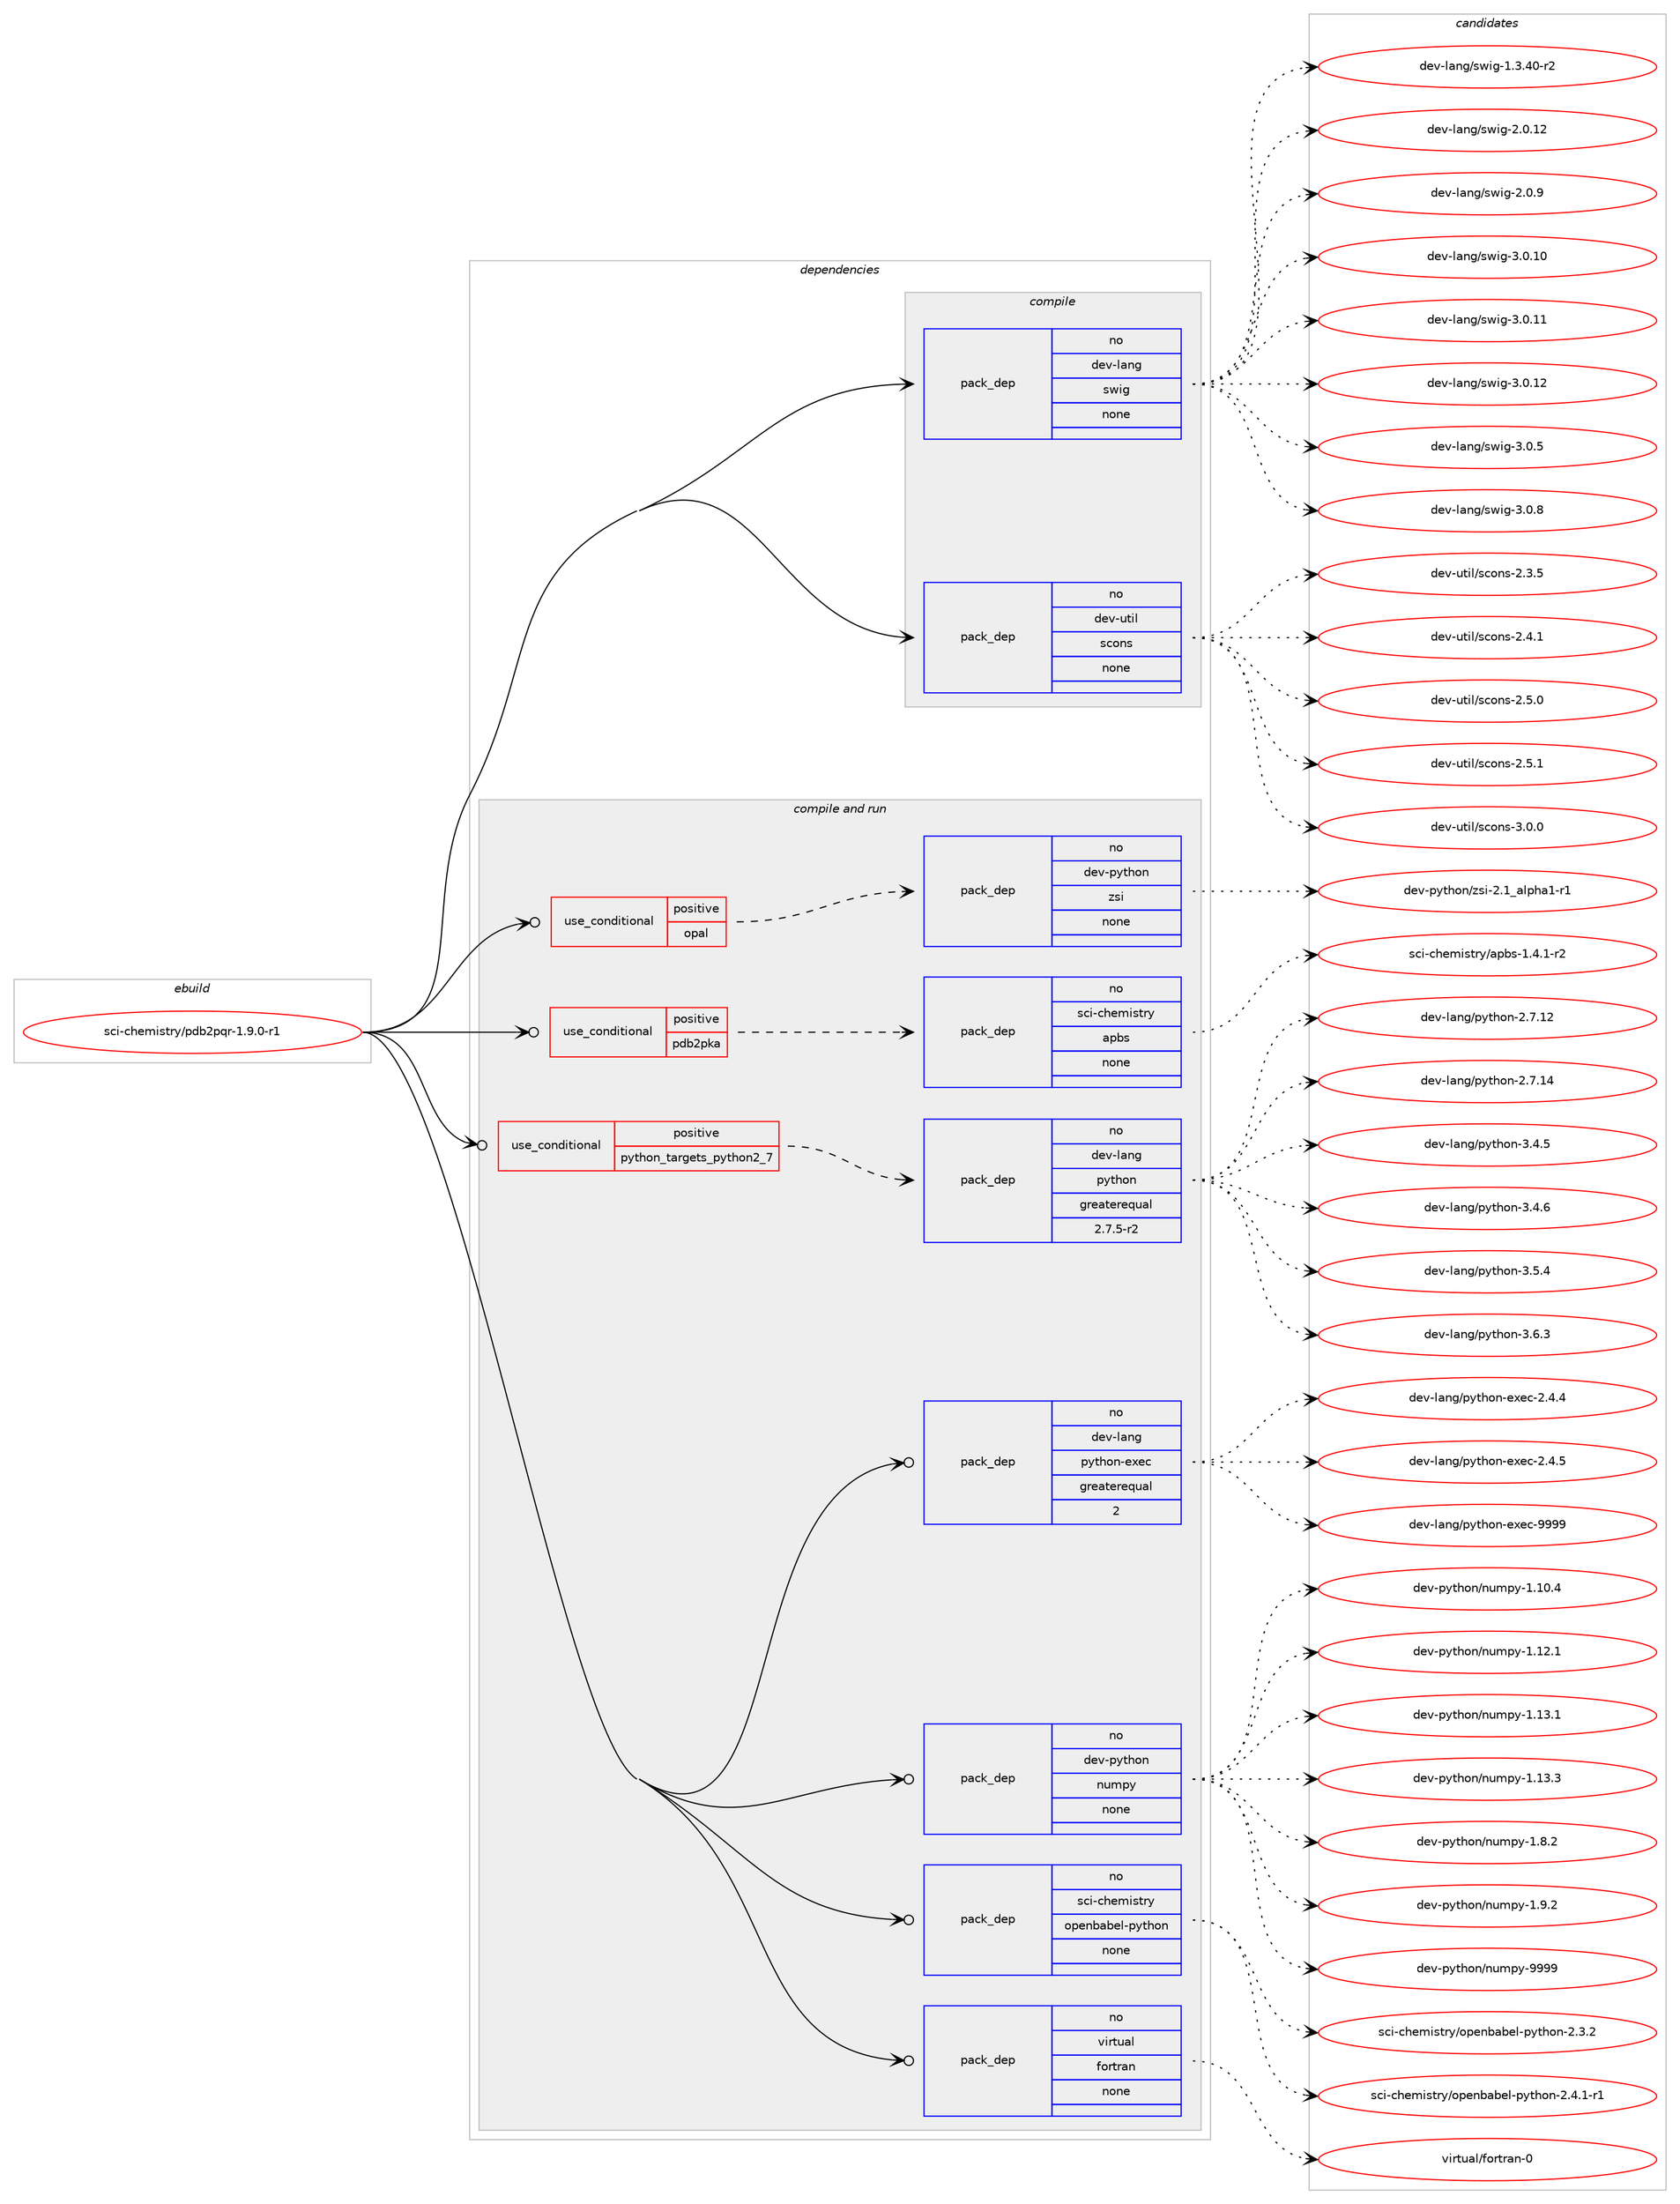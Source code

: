digraph prolog {

# *************
# Graph options
# *************

newrank=true;
concentrate=true;
compound=true;
graph [rankdir=LR,fontname=Helvetica,fontsize=10,ranksep=1.5];#, ranksep=2.5, nodesep=0.2];
edge  [arrowhead=vee];
node  [fontname=Helvetica,fontsize=10];

# **********
# The ebuild
# **********

subgraph cluster_leftcol {
color=gray;
rank=same;
label=<<i>ebuild</i>>;
id [label="sci-chemistry/pdb2pqr-1.9.0-r1", color=red, width=4, href="../sci-chemistry/pdb2pqr-1.9.0-r1.svg"];
}

# ****************
# The dependencies
# ****************

subgraph cluster_midcol {
color=gray;
label=<<i>dependencies</i>>;
subgraph cluster_compile {
fillcolor="#eeeeee";
style=filled;
label=<<i>compile</i>>;
subgraph pack329417 {
dependency446895 [label=<<TABLE BORDER="0" CELLBORDER="1" CELLSPACING="0" CELLPADDING="4" WIDTH="220"><TR><TD ROWSPAN="6" CELLPADDING="30">pack_dep</TD></TR><TR><TD WIDTH="110">no</TD></TR><TR><TD>dev-lang</TD></TR><TR><TD>swig</TD></TR><TR><TD>none</TD></TR><TR><TD></TD></TR></TABLE>>, shape=none, color=blue];
}
id:e -> dependency446895:w [weight=20,style="solid",arrowhead="vee"];
subgraph pack329418 {
dependency446896 [label=<<TABLE BORDER="0" CELLBORDER="1" CELLSPACING="0" CELLPADDING="4" WIDTH="220"><TR><TD ROWSPAN="6" CELLPADDING="30">pack_dep</TD></TR><TR><TD WIDTH="110">no</TD></TR><TR><TD>dev-util</TD></TR><TR><TD>scons</TD></TR><TR><TD>none</TD></TR><TR><TD></TD></TR></TABLE>>, shape=none, color=blue];
}
id:e -> dependency446896:w [weight=20,style="solid",arrowhead="vee"];
}
subgraph cluster_compileandrun {
fillcolor="#eeeeee";
style=filled;
label=<<i>compile and run</i>>;
subgraph cond109702 {
dependency446897 [label=<<TABLE BORDER="0" CELLBORDER="1" CELLSPACING="0" CELLPADDING="4"><TR><TD ROWSPAN="3" CELLPADDING="10">use_conditional</TD></TR><TR><TD>positive</TD></TR><TR><TD>opal</TD></TR></TABLE>>, shape=none, color=red];
subgraph pack329419 {
dependency446898 [label=<<TABLE BORDER="0" CELLBORDER="1" CELLSPACING="0" CELLPADDING="4" WIDTH="220"><TR><TD ROWSPAN="6" CELLPADDING="30">pack_dep</TD></TR><TR><TD WIDTH="110">no</TD></TR><TR><TD>dev-python</TD></TR><TR><TD>zsi</TD></TR><TR><TD>none</TD></TR><TR><TD></TD></TR></TABLE>>, shape=none, color=blue];
}
dependency446897:e -> dependency446898:w [weight=20,style="dashed",arrowhead="vee"];
}
id:e -> dependency446897:w [weight=20,style="solid",arrowhead="odotvee"];
subgraph cond109703 {
dependency446899 [label=<<TABLE BORDER="0" CELLBORDER="1" CELLSPACING="0" CELLPADDING="4"><TR><TD ROWSPAN="3" CELLPADDING="10">use_conditional</TD></TR><TR><TD>positive</TD></TR><TR><TD>pdb2pka</TD></TR></TABLE>>, shape=none, color=red];
subgraph pack329420 {
dependency446900 [label=<<TABLE BORDER="0" CELLBORDER="1" CELLSPACING="0" CELLPADDING="4" WIDTH="220"><TR><TD ROWSPAN="6" CELLPADDING="30">pack_dep</TD></TR><TR><TD WIDTH="110">no</TD></TR><TR><TD>sci-chemistry</TD></TR><TR><TD>apbs</TD></TR><TR><TD>none</TD></TR><TR><TD></TD></TR></TABLE>>, shape=none, color=blue];
}
dependency446899:e -> dependency446900:w [weight=20,style="dashed",arrowhead="vee"];
}
id:e -> dependency446899:w [weight=20,style="solid",arrowhead="odotvee"];
subgraph cond109704 {
dependency446901 [label=<<TABLE BORDER="0" CELLBORDER="1" CELLSPACING="0" CELLPADDING="4"><TR><TD ROWSPAN="3" CELLPADDING="10">use_conditional</TD></TR><TR><TD>positive</TD></TR><TR><TD>python_targets_python2_7</TD></TR></TABLE>>, shape=none, color=red];
subgraph pack329421 {
dependency446902 [label=<<TABLE BORDER="0" CELLBORDER="1" CELLSPACING="0" CELLPADDING="4" WIDTH="220"><TR><TD ROWSPAN="6" CELLPADDING="30">pack_dep</TD></TR><TR><TD WIDTH="110">no</TD></TR><TR><TD>dev-lang</TD></TR><TR><TD>python</TD></TR><TR><TD>greaterequal</TD></TR><TR><TD>2.7.5-r2</TD></TR></TABLE>>, shape=none, color=blue];
}
dependency446901:e -> dependency446902:w [weight=20,style="dashed",arrowhead="vee"];
}
id:e -> dependency446901:w [weight=20,style="solid",arrowhead="odotvee"];
subgraph pack329422 {
dependency446903 [label=<<TABLE BORDER="0" CELLBORDER="1" CELLSPACING="0" CELLPADDING="4" WIDTH="220"><TR><TD ROWSPAN="6" CELLPADDING="30">pack_dep</TD></TR><TR><TD WIDTH="110">no</TD></TR><TR><TD>dev-lang</TD></TR><TR><TD>python-exec</TD></TR><TR><TD>greaterequal</TD></TR><TR><TD>2</TD></TR></TABLE>>, shape=none, color=blue];
}
id:e -> dependency446903:w [weight=20,style="solid",arrowhead="odotvee"];
subgraph pack329423 {
dependency446904 [label=<<TABLE BORDER="0" CELLBORDER="1" CELLSPACING="0" CELLPADDING="4" WIDTH="220"><TR><TD ROWSPAN="6" CELLPADDING="30">pack_dep</TD></TR><TR><TD WIDTH="110">no</TD></TR><TR><TD>dev-python</TD></TR><TR><TD>numpy</TD></TR><TR><TD>none</TD></TR><TR><TD></TD></TR></TABLE>>, shape=none, color=blue];
}
id:e -> dependency446904:w [weight=20,style="solid",arrowhead="odotvee"];
subgraph pack329424 {
dependency446905 [label=<<TABLE BORDER="0" CELLBORDER="1" CELLSPACING="0" CELLPADDING="4" WIDTH="220"><TR><TD ROWSPAN="6" CELLPADDING="30">pack_dep</TD></TR><TR><TD WIDTH="110">no</TD></TR><TR><TD>sci-chemistry</TD></TR><TR><TD>openbabel-python</TD></TR><TR><TD>none</TD></TR><TR><TD></TD></TR></TABLE>>, shape=none, color=blue];
}
id:e -> dependency446905:w [weight=20,style="solid",arrowhead="odotvee"];
subgraph pack329425 {
dependency446906 [label=<<TABLE BORDER="0" CELLBORDER="1" CELLSPACING="0" CELLPADDING="4" WIDTH="220"><TR><TD ROWSPAN="6" CELLPADDING="30">pack_dep</TD></TR><TR><TD WIDTH="110">no</TD></TR><TR><TD>virtual</TD></TR><TR><TD>fortran</TD></TR><TR><TD>none</TD></TR><TR><TD></TD></TR></TABLE>>, shape=none, color=blue];
}
id:e -> dependency446906:w [weight=20,style="solid",arrowhead="odotvee"];
}
subgraph cluster_run {
fillcolor="#eeeeee";
style=filled;
label=<<i>run</i>>;
}
}

# **************
# The candidates
# **************

subgraph cluster_choices {
rank=same;
color=gray;
label=<<i>candidates</i>>;

subgraph choice329417 {
color=black;
nodesep=1;
choice100101118451089711010347115119105103454946514652484511450 [label="dev-lang/swig-1.3.40-r2", color=red, width=4,href="../dev-lang/swig-1.3.40-r2.svg"];
choice10010111845108971101034711511910510345504648464950 [label="dev-lang/swig-2.0.12", color=red, width=4,href="../dev-lang/swig-2.0.12.svg"];
choice100101118451089711010347115119105103455046484657 [label="dev-lang/swig-2.0.9", color=red, width=4,href="../dev-lang/swig-2.0.9.svg"];
choice10010111845108971101034711511910510345514648464948 [label="dev-lang/swig-3.0.10", color=red, width=4,href="../dev-lang/swig-3.0.10.svg"];
choice10010111845108971101034711511910510345514648464949 [label="dev-lang/swig-3.0.11", color=red, width=4,href="../dev-lang/swig-3.0.11.svg"];
choice10010111845108971101034711511910510345514648464950 [label="dev-lang/swig-3.0.12", color=red, width=4,href="../dev-lang/swig-3.0.12.svg"];
choice100101118451089711010347115119105103455146484653 [label="dev-lang/swig-3.0.5", color=red, width=4,href="../dev-lang/swig-3.0.5.svg"];
choice100101118451089711010347115119105103455146484656 [label="dev-lang/swig-3.0.8", color=red, width=4,href="../dev-lang/swig-3.0.8.svg"];
dependency446895:e -> choice100101118451089711010347115119105103454946514652484511450:w [style=dotted,weight="100"];
dependency446895:e -> choice10010111845108971101034711511910510345504648464950:w [style=dotted,weight="100"];
dependency446895:e -> choice100101118451089711010347115119105103455046484657:w [style=dotted,weight="100"];
dependency446895:e -> choice10010111845108971101034711511910510345514648464948:w [style=dotted,weight="100"];
dependency446895:e -> choice10010111845108971101034711511910510345514648464949:w [style=dotted,weight="100"];
dependency446895:e -> choice10010111845108971101034711511910510345514648464950:w [style=dotted,weight="100"];
dependency446895:e -> choice100101118451089711010347115119105103455146484653:w [style=dotted,weight="100"];
dependency446895:e -> choice100101118451089711010347115119105103455146484656:w [style=dotted,weight="100"];
}
subgraph choice329418 {
color=black;
nodesep=1;
choice100101118451171161051084711599111110115455046514653 [label="dev-util/scons-2.3.5", color=red, width=4,href="../dev-util/scons-2.3.5.svg"];
choice100101118451171161051084711599111110115455046524649 [label="dev-util/scons-2.4.1", color=red, width=4,href="../dev-util/scons-2.4.1.svg"];
choice100101118451171161051084711599111110115455046534648 [label="dev-util/scons-2.5.0", color=red, width=4,href="../dev-util/scons-2.5.0.svg"];
choice100101118451171161051084711599111110115455046534649 [label="dev-util/scons-2.5.1", color=red, width=4,href="../dev-util/scons-2.5.1.svg"];
choice100101118451171161051084711599111110115455146484648 [label="dev-util/scons-3.0.0", color=red, width=4,href="../dev-util/scons-3.0.0.svg"];
dependency446896:e -> choice100101118451171161051084711599111110115455046514653:w [style=dotted,weight="100"];
dependency446896:e -> choice100101118451171161051084711599111110115455046524649:w [style=dotted,weight="100"];
dependency446896:e -> choice100101118451171161051084711599111110115455046534648:w [style=dotted,weight="100"];
dependency446896:e -> choice100101118451171161051084711599111110115455046534649:w [style=dotted,weight="100"];
dependency446896:e -> choice100101118451171161051084711599111110115455146484648:w [style=dotted,weight="100"];
}
subgraph choice329419 {
color=black;
nodesep=1;
choice100101118451121211161041111104712211510545504649959710811210497494511449 [label="dev-python/zsi-2.1_alpha1-r1", color=red, width=4,href="../dev-python/zsi-2.1_alpha1-r1.svg"];
dependency446898:e -> choice100101118451121211161041111104712211510545504649959710811210497494511449:w [style=dotted,weight="100"];
}
subgraph choice329420 {
color=black;
nodesep=1;
choice1159910545991041011091051151161141214797112981154549465246494511450 [label="sci-chemistry/apbs-1.4.1-r2", color=red, width=4,href="../sci-chemistry/apbs-1.4.1-r2.svg"];
dependency446900:e -> choice1159910545991041011091051151161141214797112981154549465246494511450:w [style=dotted,weight="100"];
}
subgraph choice329421 {
color=black;
nodesep=1;
choice10010111845108971101034711212111610411111045504655464950 [label="dev-lang/python-2.7.12", color=red, width=4,href="../dev-lang/python-2.7.12.svg"];
choice10010111845108971101034711212111610411111045504655464952 [label="dev-lang/python-2.7.14", color=red, width=4,href="../dev-lang/python-2.7.14.svg"];
choice100101118451089711010347112121116104111110455146524653 [label="dev-lang/python-3.4.5", color=red, width=4,href="../dev-lang/python-3.4.5.svg"];
choice100101118451089711010347112121116104111110455146524654 [label="dev-lang/python-3.4.6", color=red, width=4,href="../dev-lang/python-3.4.6.svg"];
choice100101118451089711010347112121116104111110455146534652 [label="dev-lang/python-3.5.4", color=red, width=4,href="../dev-lang/python-3.5.4.svg"];
choice100101118451089711010347112121116104111110455146544651 [label="dev-lang/python-3.6.3", color=red, width=4,href="../dev-lang/python-3.6.3.svg"];
dependency446902:e -> choice10010111845108971101034711212111610411111045504655464950:w [style=dotted,weight="100"];
dependency446902:e -> choice10010111845108971101034711212111610411111045504655464952:w [style=dotted,weight="100"];
dependency446902:e -> choice100101118451089711010347112121116104111110455146524653:w [style=dotted,weight="100"];
dependency446902:e -> choice100101118451089711010347112121116104111110455146524654:w [style=dotted,weight="100"];
dependency446902:e -> choice100101118451089711010347112121116104111110455146534652:w [style=dotted,weight="100"];
dependency446902:e -> choice100101118451089711010347112121116104111110455146544651:w [style=dotted,weight="100"];
}
subgraph choice329422 {
color=black;
nodesep=1;
choice1001011184510897110103471121211161041111104510112010199455046524652 [label="dev-lang/python-exec-2.4.4", color=red, width=4,href="../dev-lang/python-exec-2.4.4.svg"];
choice1001011184510897110103471121211161041111104510112010199455046524653 [label="dev-lang/python-exec-2.4.5", color=red, width=4,href="../dev-lang/python-exec-2.4.5.svg"];
choice10010111845108971101034711212111610411111045101120101994557575757 [label="dev-lang/python-exec-9999", color=red, width=4,href="../dev-lang/python-exec-9999.svg"];
dependency446903:e -> choice1001011184510897110103471121211161041111104510112010199455046524652:w [style=dotted,weight="100"];
dependency446903:e -> choice1001011184510897110103471121211161041111104510112010199455046524653:w [style=dotted,weight="100"];
dependency446903:e -> choice10010111845108971101034711212111610411111045101120101994557575757:w [style=dotted,weight="100"];
}
subgraph choice329423 {
color=black;
nodesep=1;
choice100101118451121211161041111104711011710911212145494649484652 [label="dev-python/numpy-1.10.4", color=red, width=4,href="../dev-python/numpy-1.10.4.svg"];
choice100101118451121211161041111104711011710911212145494649504649 [label="dev-python/numpy-1.12.1", color=red, width=4,href="../dev-python/numpy-1.12.1.svg"];
choice100101118451121211161041111104711011710911212145494649514649 [label="dev-python/numpy-1.13.1", color=red, width=4,href="../dev-python/numpy-1.13.1.svg"];
choice100101118451121211161041111104711011710911212145494649514651 [label="dev-python/numpy-1.13.3", color=red, width=4,href="../dev-python/numpy-1.13.3.svg"];
choice1001011184511212111610411111047110117109112121454946564650 [label="dev-python/numpy-1.8.2", color=red, width=4,href="../dev-python/numpy-1.8.2.svg"];
choice1001011184511212111610411111047110117109112121454946574650 [label="dev-python/numpy-1.9.2", color=red, width=4,href="../dev-python/numpy-1.9.2.svg"];
choice10010111845112121116104111110471101171091121214557575757 [label="dev-python/numpy-9999", color=red, width=4,href="../dev-python/numpy-9999.svg"];
dependency446904:e -> choice100101118451121211161041111104711011710911212145494649484652:w [style=dotted,weight="100"];
dependency446904:e -> choice100101118451121211161041111104711011710911212145494649504649:w [style=dotted,weight="100"];
dependency446904:e -> choice100101118451121211161041111104711011710911212145494649514649:w [style=dotted,weight="100"];
dependency446904:e -> choice100101118451121211161041111104711011710911212145494649514651:w [style=dotted,weight="100"];
dependency446904:e -> choice1001011184511212111610411111047110117109112121454946564650:w [style=dotted,weight="100"];
dependency446904:e -> choice1001011184511212111610411111047110117109112121454946574650:w [style=dotted,weight="100"];
dependency446904:e -> choice10010111845112121116104111110471101171091121214557575757:w [style=dotted,weight="100"];
}
subgraph choice329424 {
color=black;
nodesep=1;
choice1159910545991041011091051151161141214711111210111098979810110845112121116104111110455046514650 [label="sci-chemistry/openbabel-python-2.3.2", color=red, width=4,href="../sci-chemistry/openbabel-python-2.3.2.svg"];
choice11599105459910410110910511511611412147111112101110989798101108451121211161041111104550465246494511449 [label="sci-chemistry/openbabel-python-2.4.1-r1", color=red, width=4,href="../sci-chemistry/openbabel-python-2.4.1-r1.svg"];
dependency446905:e -> choice1159910545991041011091051151161141214711111210111098979810110845112121116104111110455046514650:w [style=dotted,weight="100"];
dependency446905:e -> choice11599105459910410110910511511611412147111112101110989798101108451121211161041111104550465246494511449:w [style=dotted,weight="100"];
}
subgraph choice329425 {
color=black;
nodesep=1;
choice1181051141161179710847102111114116114971104548 [label="virtual/fortran-0", color=red, width=4,href="../virtual/fortran-0.svg"];
dependency446906:e -> choice1181051141161179710847102111114116114971104548:w [style=dotted,weight="100"];
}
}

}
